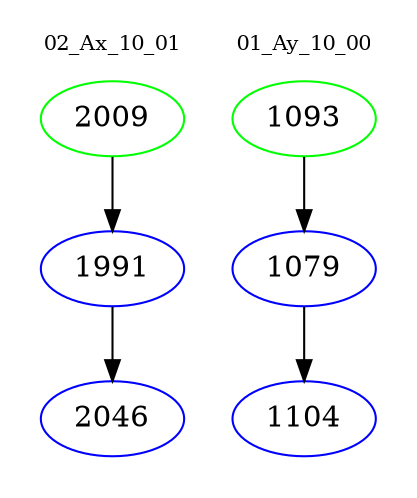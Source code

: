 digraph{
subgraph cluster_0 {
color = white
label = "02_Ax_10_01";
fontsize=10;
T0_2009 [label="2009", color="green"]
T0_2009 -> T0_1991 [color="black"]
T0_1991 [label="1991", color="blue"]
T0_1991 -> T0_2046 [color="black"]
T0_2046 [label="2046", color="blue"]
}
subgraph cluster_1 {
color = white
label = "01_Ay_10_00";
fontsize=10;
T1_1093 [label="1093", color="green"]
T1_1093 -> T1_1079 [color="black"]
T1_1079 [label="1079", color="blue"]
T1_1079 -> T1_1104 [color="black"]
T1_1104 [label="1104", color="blue"]
}
}
